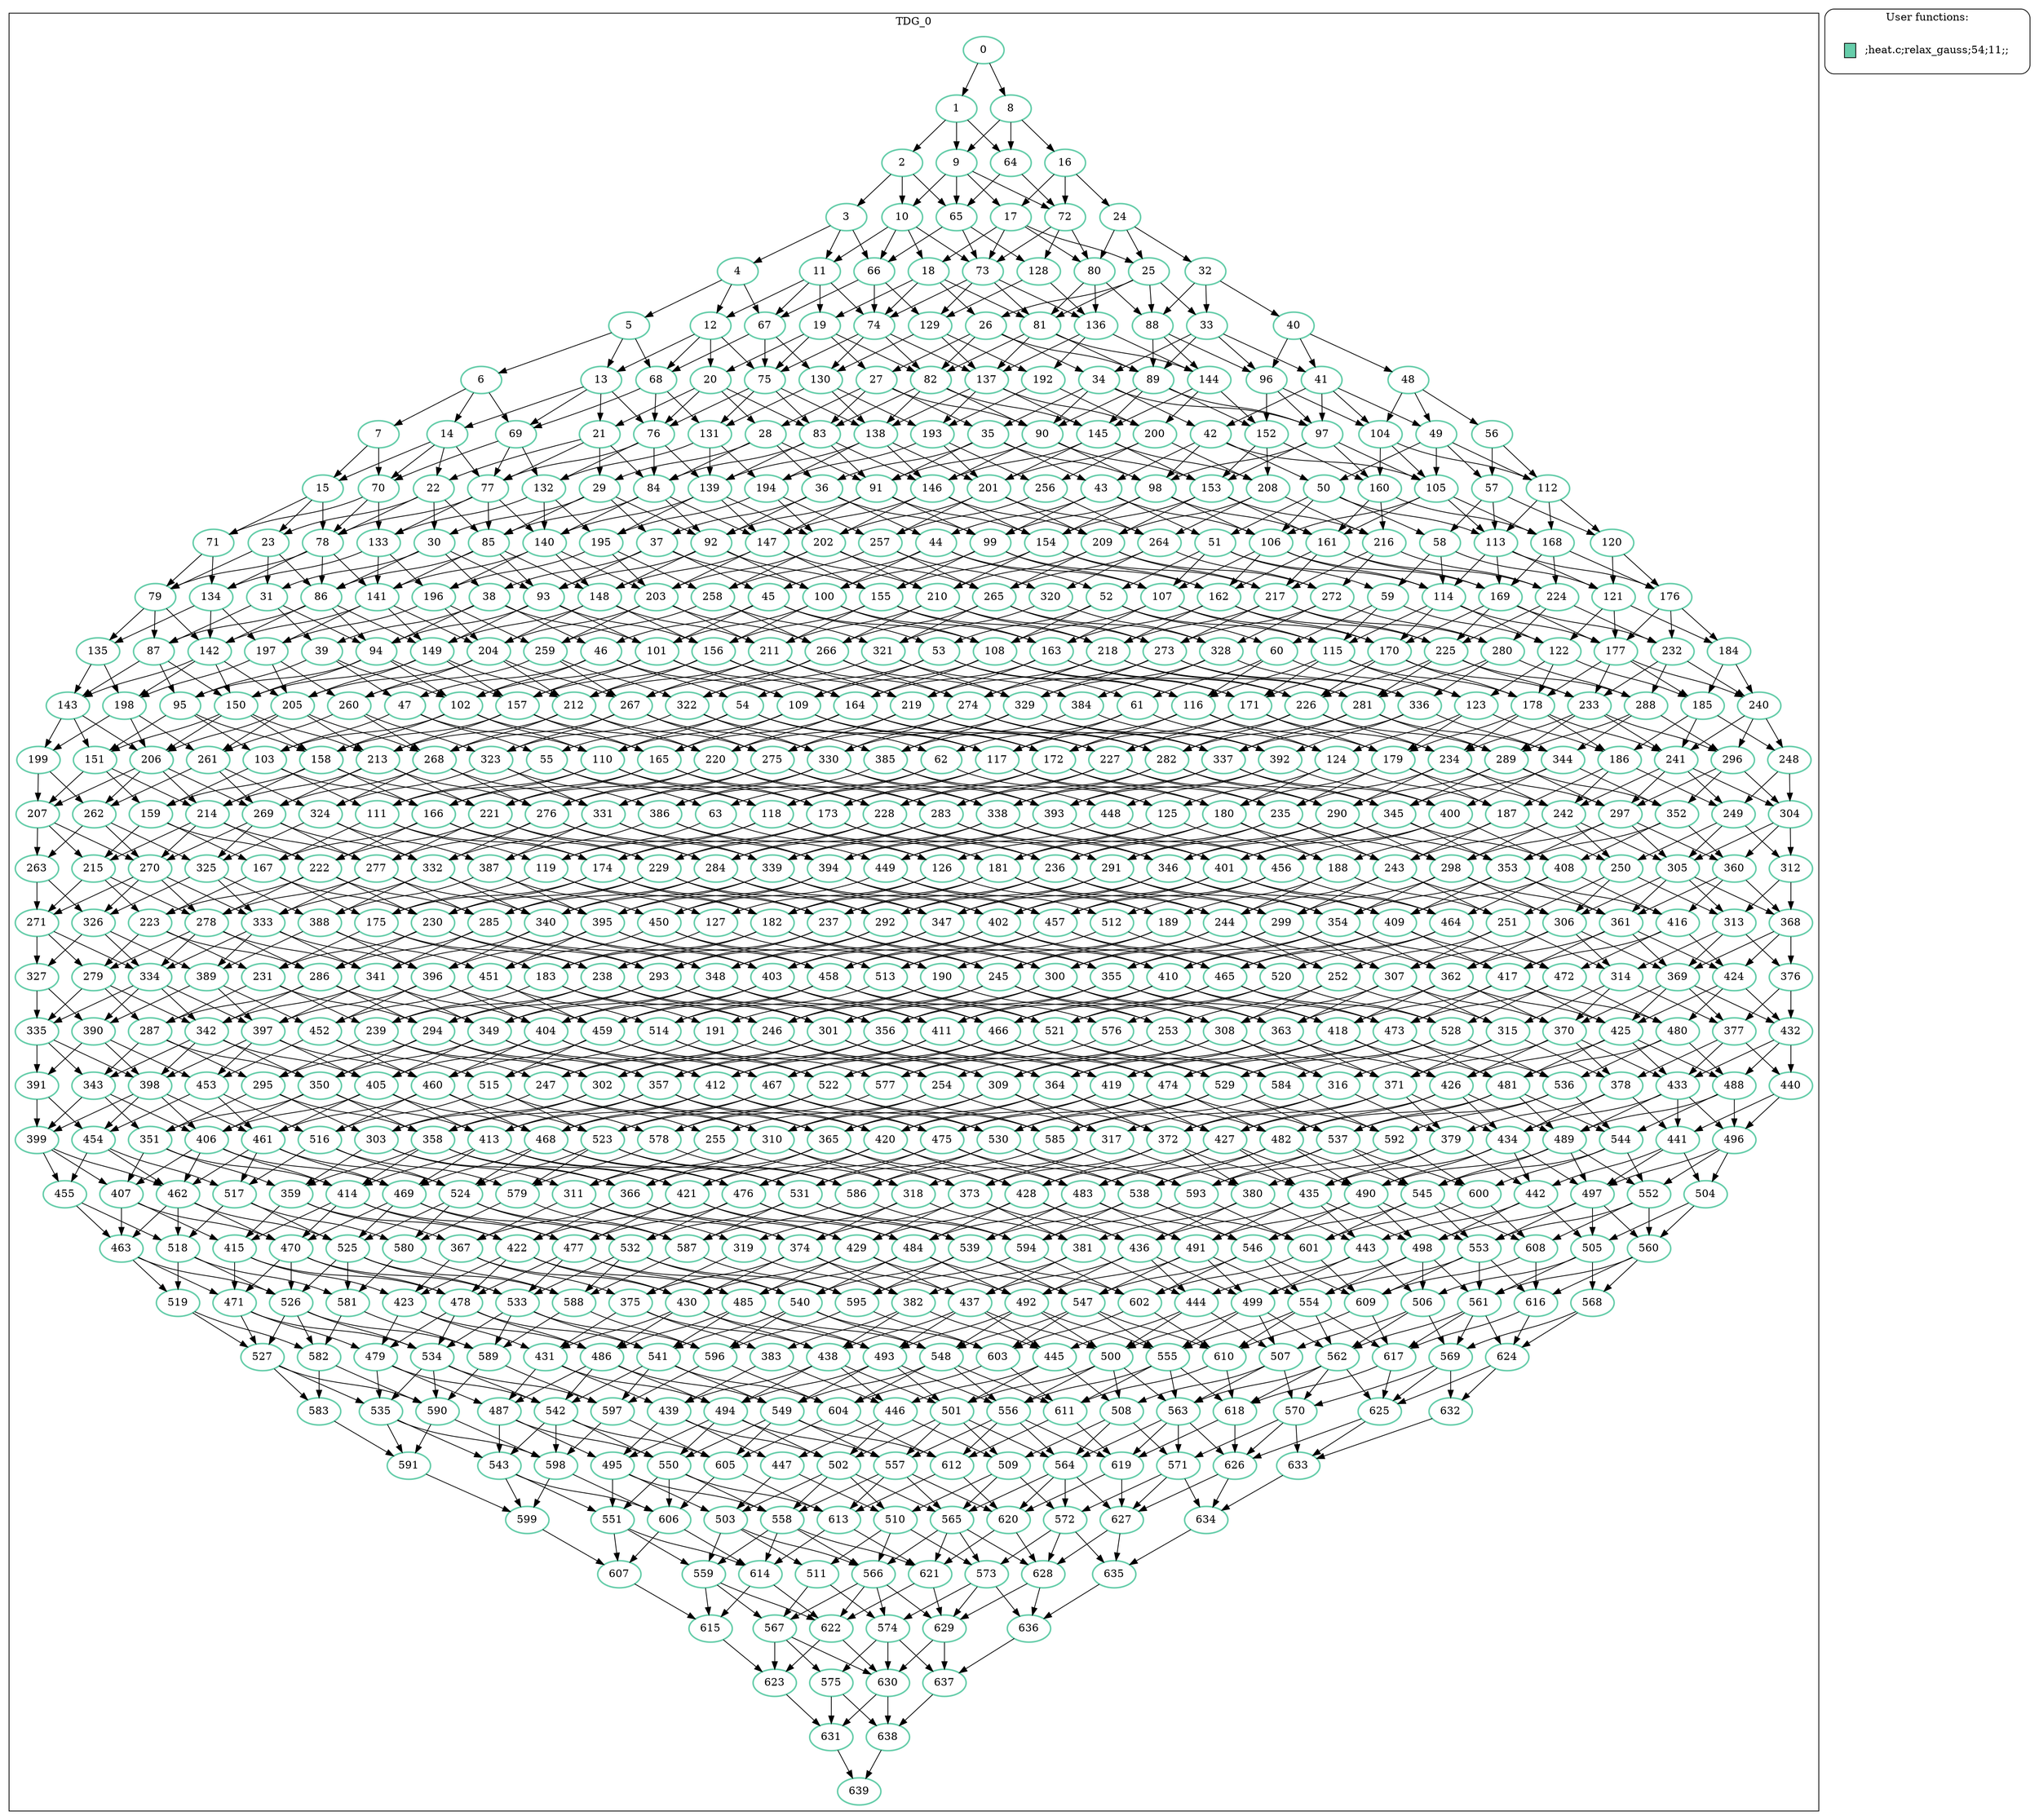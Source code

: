 digraph TDG {
   compound=true
   subgraph cluster_0 {
      label=TDG_0
      0[color=aquamarine3,style=bold]
      1[color=aquamarine3,style=bold]
      2[color=aquamarine3,style=bold]
      3[color=aquamarine3,style=bold]
      4[color=aquamarine3,style=bold]
      5[color=aquamarine3,style=bold]
      6[color=aquamarine3,style=bold]
      7[color=aquamarine3,style=bold]
      8[color=aquamarine3,style=bold]
      9[color=aquamarine3,style=bold]
      10[color=aquamarine3,style=bold]
      11[color=aquamarine3,style=bold]
      12[color=aquamarine3,style=bold]
      13[color=aquamarine3,style=bold]
      14[color=aquamarine3,style=bold]
      15[color=aquamarine3,style=bold]
      16[color=aquamarine3,style=bold]
      17[color=aquamarine3,style=bold]
      18[color=aquamarine3,style=bold]
      19[color=aquamarine3,style=bold]
      20[color=aquamarine3,style=bold]
      21[color=aquamarine3,style=bold]
      22[color=aquamarine3,style=bold]
      23[color=aquamarine3,style=bold]
      24[color=aquamarine3,style=bold]
      25[color=aquamarine3,style=bold]
      26[color=aquamarine3,style=bold]
      27[color=aquamarine3,style=bold]
      28[color=aquamarine3,style=bold]
      29[color=aquamarine3,style=bold]
      30[color=aquamarine3,style=bold]
      31[color=aquamarine3,style=bold]
      32[color=aquamarine3,style=bold]
      33[color=aquamarine3,style=bold]
      34[color=aquamarine3,style=bold]
      35[color=aquamarine3,style=bold]
      36[color=aquamarine3,style=bold]
      37[color=aquamarine3,style=bold]
      38[color=aquamarine3,style=bold]
      39[color=aquamarine3,style=bold]
      40[color=aquamarine3,style=bold]
      41[color=aquamarine3,style=bold]
      42[color=aquamarine3,style=bold]
      43[color=aquamarine3,style=bold]
      44[color=aquamarine3,style=bold]
      45[color=aquamarine3,style=bold]
      46[color=aquamarine3,style=bold]
      47[color=aquamarine3,style=bold]
      48[color=aquamarine3,style=bold]
      49[color=aquamarine3,style=bold]
      50[color=aquamarine3,style=bold]
      51[color=aquamarine3,style=bold]
      52[color=aquamarine3,style=bold]
      53[color=aquamarine3,style=bold]
      54[color=aquamarine3,style=bold]
      55[color=aquamarine3,style=bold]
      56[color=aquamarine3,style=bold]
      57[color=aquamarine3,style=bold]
      58[color=aquamarine3,style=bold]
      59[color=aquamarine3,style=bold]
      60[color=aquamarine3,style=bold]
      61[color=aquamarine3,style=bold]
      62[color=aquamarine3,style=bold]
      63[color=aquamarine3,style=bold]
      64[color=aquamarine3,style=bold]
      65[color=aquamarine3,style=bold]
      66[color=aquamarine3,style=bold]
      67[color=aquamarine3,style=bold]
      68[color=aquamarine3,style=bold]
      69[color=aquamarine3,style=bold]
      70[color=aquamarine3,style=bold]
      71[color=aquamarine3,style=bold]
      72[color=aquamarine3,style=bold]
      73[color=aquamarine3,style=bold]
      74[color=aquamarine3,style=bold]
      75[color=aquamarine3,style=bold]
      76[color=aquamarine3,style=bold]
      77[color=aquamarine3,style=bold]
      78[color=aquamarine3,style=bold]
      79[color=aquamarine3,style=bold]
      80[color=aquamarine3,style=bold]
      81[color=aquamarine3,style=bold]
      82[color=aquamarine3,style=bold]
      83[color=aquamarine3,style=bold]
      84[color=aquamarine3,style=bold]
      85[color=aquamarine3,style=bold]
      86[color=aquamarine3,style=bold]
      87[color=aquamarine3,style=bold]
      88[color=aquamarine3,style=bold]
      89[color=aquamarine3,style=bold]
      90[color=aquamarine3,style=bold]
      91[color=aquamarine3,style=bold]
      92[color=aquamarine3,style=bold]
      93[color=aquamarine3,style=bold]
      94[color=aquamarine3,style=bold]
      95[color=aquamarine3,style=bold]
      96[color=aquamarine3,style=bold]
      97[color=aquamarine3,style=bold]
      98[color=aquamarine3,style=bold]
      99[color=aquamarine3,style=bold]
      100[color=aquamarine3,style=bold]
      101[color=aquamarine3,style=bold]
      102[color=aquamarine3,style=bold]
      103[color=aquamarine3,style=bold]
      104[color=aquamarine3,style=bold]
      105[color=aquamarine3,style=bold]
      106[color=aquamarine3,style=bold]
      107[color=aquamarine3,style=bold]
      108[color=aquamarine3,style=bold]
      109[color=aquamarine3,style=bold]
      110[color=aquamarine3,style=bold]
      111[color=aquamarine3,style=bold]
      112[color=aquamarine3,style=bold]
      113[color=aquamarine3,style=bold]
      114[color=aquamarine3,style=bold]
      115[color=aquamarine3,style=bold]
      116[color=aquamarine3,style=bold]
      117[color=aquamarine3,style=bold]
      118[color=aquamarine3,style=bold]
      119[color=aquamarine3,style=bold]
      120[color=aquamarine3,style=bold]
      121[color=aquamarine3,style=bold]
      122[color=aquamarine3,style=bold]
      123[color=aquamarine3,style=bold]
      124[color=aquamarine3,style=bold]
      125[color=aquamarine3,style=bold]
      126[color=aquamarine3,style=bold]
      127[color=aquamarine3,style=bold]
      128[color=aquamarine3,style=bold]
      129[color=aquamarine3,style=bold]
      130[color=aquamarine3,style=bold]
      131[color=aquamarine3,style=bold]
      132[color=aquamarine3,style=bold]
      133[color=aquamarine3,style=bold]
      134[color=aquamarine3,style=bold]
      135[color=aquamarine3,style=bold]
      136[color=aquamarine3,style=bold]
      137[color=aquamarine3,style=bold]
      138[color=aquamarine3,style=bold]
      139[color=aquamarine3,style=bold]
      140[color=aquamarine3,style=bold]
      141[color=aquamarine3,style=bold]
      142[color=aquamarine3,style=bold]
      143[color=aquamarine3,style=bold]
      144[color=aquamarine3,style=bold]
      145[color=aquamarine3,style=bold]
      146[color=aquamarine3,style=bold]
      147[color=aquamarine3,style=bold]
      148[color=aquamarine3,style=bold]
      149[color=aquamarine3,style=bold]
      150[color=aquamarine3,style=bold]
      151[color=aquamarine3,style=bold]
      152[color=aquamarine3,style=bold]
      153[color=aquamarine3,style=bold]
      154[color=aquamarine3,style=bold]
      155[color=aquamarine3,style=bold]
      156[color=aquamarine3,style=bold]
      157[color=aquamarine3,style=bold]
      158[color=aquamarine3,style=bold]
      159[color=aquamarine3,style=bold]
      160[color=aquamarine3,style=bold]
      161[color=aquamarine3,style=bold]
      162[color=aquamarine3,style=bold]
      163[color=aquamarine3,style=bold]
      164[color=aquamarine3,style=bold]
      165[color=aquamarine3,style=bold]
      166[color=aquamarine3,style=bold]
      167[color=aquamarine3,style=bold]
      168[color=aquamarine3,style=bold]
      169[color=aquamarine3,style=bold]
      170[color=aquamarine3,style=bold]
      171[color=aquamarine3,style=bold]
      172[color=aquamarine3,style=bold]
      173[color=aquamarine3,style=bold]
      174[color=aquamarine3,style=bold]
      175[color=aquamarine3,style=bold]
      176[color=aquamarine3,style=bold]
      177[color=aquamarine3,style=bold]
      178[color=aquamarine3,style=bold]
      179[color=aquamarine3,style=bold]
      180[color=aquamarine3,style=bold]
      181[color=aquamarine3,style=bold]
      182[color=aquamarine3,style=bold]
      183[color=aquamarine3,style=bold]
      184[color=aquamarine3,style=bold]
      185[color=aquamarine3,style=bold]
      186[color=aquamarine3,style=bold]
      187[color=aquamarine3,style=bold]
      188[color=aquamarine3,style=bold]
      189[color=aquamarine3,style=bold]
      190[color=aquamarine3,style=bold]
      191[color=aquamarine3,style=bold]
      192[color=aquamarine3,style=bold]
      193[color=aquamarine3,style=bold]
      194[color=aquamarine3,style=bold]
      195[color=aquamarine3,style=bold]
      196[color=aquamarine3,style=bold]
      197[color=aquamarine3,style=bold]
      198[color=aquamarine3,style=bold]
      199[color=aquamarine3,style=bold]
      200[color=aquamarine3,style=bold]
      201[color=aquamarine3,style=bold]
      202[color=aquamarine3,style=bold]
      203[color=aquamarine3,style=bold]
      204[color=aquamarine3,style=bold]
      205[color=aquamarine3,style=bold]
      206[color=aquamarine3,style=bold]
      207[color=aquamarine3,style=bold]
      208[color=aquamarine3,style=bold]
      209[color=aquamarine3,style=bold]
      210[color=aquamarine3,style=bold]
      211[color=aquamarine3,style=bold]
      212[color=aquamarine3,style=bold]
      213[color=aquamarine3,style=bold]
      214[color=aquamarine3,style=bold]
      215[color=aquamarine3,style=bold]
      216[color=aquamarine3,style=bold]
      217[color=aquamarine3,style=bold]
      218[color=aquamarine3,style=bold]
      219[color=aquamarine3,style=bold]
      220[color=aquamarine3,style=bold]
      221[color=aquamarine3,style=bold]
      222[color=aquamarine3,style=bold]
      223[color=aquamarine3,style=bold]
      224[color=aquamarine3,style=bold]
      225[color=aquamarine3,style=bold]
      226[color=aquamarine3,style=bold]
      227[color=aquamarine3,style=bold]
      228[color=aquamarine3,style=bold]
      229[color=aquamarine3,style=bold]
      230[color=aquamarine3,style=bold]
      231[color=aquamarine3,style=bold]
      232[color=aquamarine3,style=bold]
      233[color=aquamarine3,style=bold]
      234[color=aquamarine3,style=bold]
      235[color=aquamarine3,style=bold]
      236[color=aquamarine3,style=bold]
      237[color=aquamarine3,style=bold]
      238[color=aquamarine3,style=bold]
      239[color=aquamarine3,style=bold]
      240[color=aquamarine3,style=bold]
      241[color=aquamarine3,style=bold]
      242[color=aquamarine3,style=bold]
      243[color=aquamarine3,style=bold]
      244[color=aquamarine3,style=bold]
      245[color=aquamarine3,style=bold]
      246[color=aquamarine3,style=bold]
      247[color=aquamarine3,style=bold]
      248[color=aquamarine3,style=bold]
      249[color=aquamarine3,style=bold]
      250[color=aquamarine3,style=bold]
      251[color=aquamarine3,style=bold]
      252[color=aquamarine3,style=bold]
      253[color=aquamarine3,style=bold]
      254[color=aquamarine3,style=bold]
      255[color=aquamarine3,style=bold]
      256[color=aquamarine3,style=bold]
      257[color=aquamarine3,style=bold]
      258[color=aquamarine3,style=bold]
      259[color=aquamarine3,style=bold]
      260[color=aquamarine3,style=bold]
      261[color=aquamarine3,style=bold]
      262[color=aquamarine3,style=bold]
      263[color=aquamarine3,style=bold]
      264[color=aquamarine3,style=bold]
      265[color=aquamarine3,style=bold]
      266[color=aquamarine3,style=bold]
      267[color=aquamarine3,style=bold]
      268[color=aquamarine3,style=bold]
      269[color=aquamarine3,style=bold]
      270[color=aquamarine3,style=bold]
      271[color=aquamarine3,style=bold]
      272[color=aquamarine3,style=bold]
      273[color=aquamarine3,style=bold]
      274[color=aquamarine3,style=bold]
      275[color=aquamarine3,style=bold]
      276[color=aquamarine3,style=bold]
      277[color=aquamarine3,style=bold]
      278[color=aquamarine3,style=bold]
      279[color=aquamarine3,style=bold]
      280[color=aquamarine3,style=bold]
      281[color=aquamarine3,style=bold]
      282[color=aquamarine3,style=bold]
      283[color=aquamarine3,style=bold]
      284[color=aquamarine3,style=bold]
      285[color=aquamarine3,style=bold]
      286[color=aquamarine3,style=bold]
      287[color=aquamarine3,style=bold]
      288[color=aquamarine3,style=bold]
      289[color=aquamarine3,style=bold]
      290[color=aquamarine3,style=bold]
      291[color=aquamarine3,style=bold]
      292[color=aquamarine3,style=bold]
      293[color=aquamarine3,style=bold]
      294[color=aquamarine3,style=bold]
      295[color=aquamarine3,style=bold]
      296[color=aquamarine3,style=bold]
      297[color=aquamarine3,style=bold]
      298[color=aquamarine3,style=bold]
      299[color=aquamarine3,style=bold]
      300[color=aquamarine3,style=bold]
      301[color=aquamarine3,style=bold]
      302[color=aquamarine3,style=bold]
      303[color=aquamarine3,style=bold]
      304[color=aquamarine3,style=bold]
      305[color=aquamarine3,style=bold]
      306[color=aquamarine3,style=bold]
      307[color=aquamarine3,style=bold]
      308[color=aquamarine3,style=bold]
      309[color=aquamarine3,style=bold]
      310[color=aquamarine3,style=bold]
      311[color=aquamarine3,style=bold]
      312[color=aquamarine3,style=bold]
      313[color=aquamarine3,style=bold]
      314[color=aquamarine3,style=bold]
      315[color=aquamarine3,style=bold]
      316[color=aquamarine3,style=bold]
      317[color=aquamarine3,style=bold]
      318[color=aquamarine3,style=bold]
      319[color=aquamarine3,style=bold]
      320[color=aquamarine3,style=bold]
      321[color=aquamarine3,style=bold]
      322[color=aquamarine3,style=bold]
      323[color=aquamarine3,style=bold]
      324[color=aquamarine3,style=bold]
      325[color=aquamarine3,style=bold]
      326[color=aquamarine3,style=bold]
      327[color=aquamarine3,style=bold]
      328[color=aquamarine3,style=bold]
      329[color=aquamarine3,style=bold]
      330[color=aquamarine3,style=bold]
      331[color=aquamarine3,style=bold]
      332[color=aquamarine3,style=bold]
      333[color=aquamarine3,style=bold]
      334[color=aquamarine3,style=bold]
      335[color=aquamarine3,style=bold]
      336[color=aquamarine3,style=bold]
      337[color=aquamarine3,style=bold]
      338[color=aquamarine3,style=bold]
      339[color=aquamarine3,style=bold]
      340[color=aquamarine3,style=bold]
      341[color=aquamarine3,style=bold]
      342[color=aquamarine3,style=bold]
      343[color=aquamarine3,style=bold]
      344[color=aquamarine3,style=bold]
      345[color=aquamarine3,style=bold]
      346[color=aquamarine3,style=bold]
      347[color=aquamarine3,style=bold]
      348[color=aquamarine3,style=bold]
      349[color=aquamarine3,style=bold]
      350[color=aquamarine3,style=bold]
      351[color=aquamarine3,style=bold]
      352[color=aquamarine3,style=bold]
      353[color=aquamarine3,style=bold]
      354[color=aquamarine3,style=bold]
      355[color=aquamarine3,style=bold]
      356[color=aquamarine3,style=bold]
      357[color=aquamarine3,style=bold]
      358[color=aquamarine3,style=bold]
      359[color=aquamarine3,style=bold]
      360[color=aquamarine3,style=bold]
      361[color=aquamarine3,style=bold]
      362[color=aquamarine3,style=bold]
      363[color=aquamarine3,style=bold]
      364[color=aquamarine3,style=bold]
      365[color=aquamarine3,style=bold]
      366[color=aquamarine3,style=bold]
      367[color=aquamarine3,style=bold]
      368[color=aquamarine3,style=bold]
      369[color=aquamarine3,style=bold]
      370[color=aquamarine3,style=bold]
      371[color=aquamarine3,style=bold]
      372[color=aquamarine3,style=bold]
      373[color=aquamarine3,style=bold]
      374[color=aquamarine3,style=bold]
      375[color=aquamarine3,style=bold]
      376[color=aquamarine3,style=bold]
      377[color=aquamarine3,style=bold]
      378[color=aquamarine3,style=bold]
      379[color=aquamarine3,style=bold]
      380[color=aquamarine3,style=bold]
      381[color=aquamarine3,style=bold]
      382[color=aquamarine3,style=bold]
      383[color=aquamarine3,style=bold]
      384[color=aquamarine3,style=bold]
      385[color=aquamarine3,style=bold]
      386[color=aquamarine3,style=bold]
      387[color=aquamarine3,style=bold]
      388[color=aquamarine3,style=bold]
      389[color=aquamarine3,style=bold]
      390[color=aquamarine3,style=bold]
      391[color=aquamarine3,style=bold]
      392[color=aquamarine3,style=bold]
      393[color=aquamarine3,style=bold]
      394[color=aquamarine3,style=bold]
      395[color=aquamarine3,style=bold]
      396[color=aquamarine3,style=bold]
      397[color=aquamarine3,style=bold]
      398[color=aquamarine3,style=bold]
      399[color=aquamarine3,style=bold]
      400[color=aquamarine3,style=bold]
      401[color=aquamarine3,style=bold]
      402[color=aquamarine3,style=bold]
      403[color=aquamarine3,style=bold]
      404[color=aquamarine3,style=bold]
      405[color=aquamarine3,style=bold]
      406[color=aquamarine3,style=bold]
      407[color=aquamarine3,style=bold]
      408[color=aquamarine3,style=bold]
      409[color=aquamarine3,style=bold]
      410[color=aquamarine3,style=bold]
      411[color=aquamarine3,style=bold]
      412[color=aquamarine3,style=bold]
      413[color=aquamarine3,style=bold]
      414[color=aquamarine3,style=bold]
      415[color=aquamarine3,style=bold]
      416[color=aquamarine3,style=bold]
      417[color=aquamarine3,style=bold]
      418[color=aquamarine3,style=bold]
      419[color=aquamarine3,style=bold]
      420[color=aquamarine3,style=bold]
      421[color=aquamarine3,style=bold]
      422[color=aquamarine3,style=bold]
      423[color=aquamarine3,style=bold]
      424[color=aquamarine3,style=bold]
      425[color=aquamarine3,style=bold]
      426[color=aquamarine3,style=bold]
      427[color=aquamarine3,style=bold]
      428[color=aquamarine3,style=bold]
      429[color=aquamarine3,style=bold]
      430[color=aquamarine3,style=bold]
      431[color=aquamarine3,style=bold]
      432[color=aquamarine3,style=bold]
      433[color=aquamarine3,style=bold]
      434[color=aquamarine3,style=bold]
      435[color=aquamarine3,style=bold]
      436[color=aquamarine3,style=bold]
      437[color=aquamarine3,style=bold]
      438[color=aquamarine3,style=bold]
      439[color=aquamarine3,style=bold]
      440[color=aquamarine3,style=bold]
      441[color=aquamarine3,style=bold]
      442[color=aquamarine3,style=bold]
      443[color=aquamarine3,style=bold]
      444[color=aquamarine3,style=bold]
      445[color=aquamarine3,style=bold]
      446[color=aquamarine3,style=bold]
      447[color=aquamarine3,style=bold]
      448[color=aquamarine3,style=bold]
      449[color=aquamarine3,style=bold]
      450[color=aquamarine3,style=bold]
      451[color=aquamarine3,style=bold]
      452[color=aquamarine3,style=bold]
      453[color=aquamarine3,style=bold]
      454[color=aquamarine3,style=bold]
      455[color=aquamarine3,style=bold]
      456[color=aquamarine3,style=bold]
      457[color=aquamarine3,style=bold]
      458[color=aquamarine3,style=bold]
      459[color=aquamarine3,style=bold]
      460[color=aquamarine3,style=bold]
      461[color=aquamarine3,style=bold]
      462[color=aquamarine3,style=bold]
      463[color=aquamarine3,style=bold]
      464[color=aquamarine3,style=bold]
      465[color=aquamarine3,style=bold]
      466[color=aquamarine3,style=bold]
      467[color=aquamarine3,style=bold]
      468[color=aquamarine3,style=bold]
      469[color=aquamarine3,style=bold]
      470[color=aquamarine3,style=bold]
      471[color=aquamarine3,style=bold]
      472[color=aquamarine3,style=bold]
      473[color=aquamarine3,style=bold]
      474[color=aquamarine3,style=bold]
      475[color=aquamarine3,style=bold]
      476[color=aquamarine3,style=bold]
      477[color=aquamarine3,style=bold]
      478[color=aquamarine3,style=bold]
      479[color=aquamarine3,style=bold]
      480[color=aquamarine3,style=bold]
      481[color=aquamarine3,style=bold]
      482[color=aquamarine3,style=bold]
      483[color=aquamarine3,style=bold]
      484[color=aquamarine3,style=bold]
      485[color=aquamarine3,style=bold]
      486[color=aquamarine3,style=bold]
      487[color=aquamarine3,style=bold]
      488[color=aquamarine3,style=bold]
      489[color=aquamarine3,style=bold]
      490[color=aquamarine3,style=bold]
      491[color=aquamarine3,style=bold]
      492[color=aquamarine3,style=bold]
      493[color=aquamarine3,style=bold]
      494[color=aquamarine3,style=bold]
      495[color=aquamarine3,style=bold]
      496[color=aquamarine3,style=bold]
      497[color=aquamarine3,style=bold]
      498[color=aquamarine3,style=bold]
      499[color=aquamarine3,style=bold]
      500[color=aquamarine3,style=bold]
      501[color=aquamarine3,style=bold]
      502[color=aquamarine3,style=bold]
      503[color=aquamarine3,style=bold]
      504[color=aquamarine3,style=bold]
      505[color=aquamarine3,style=bold]
      506[color=aquamarine3,style=bold]
      507[color=aquamarine3,style=bold]
      508[color=aquamarine3,style=bold]
      509[color=aquamarine3,style=bold]
      510[color=aquamarine3,style=bold]
      511[color=aquamarine3,style=bold]
      512[color=aquamarine3,style=bold]
      513[color=aquamarine3,style=bold]
      514[color=aquamarine3,style=bold]
      515[color=aquamarine3,style=bold]
      516[color=aquamarine3,style=bold]
      517[color=aquamarine3,style=bold]
      518[color=aquamarine3,style=bold]
      519[color=aquamarine3,style=bold]
      520[color=aquamarine3,style=bold]
      521[color=aquamarine3,style=bold]
      522[color=aquamarine3,style=bold]
      523[color=aquamarine3,style=bold]
      524[color=aquamarine3,style=bold]
      525[color=aquamarine3,style=bold]
      526[color=aquamarine3,style=bold]
      527[color=aquamarine3,style=bold]
      528[color=aquamarine3,style=bold]
      529[color=aquamarine3,style=bold]
      530[color=aquamarine3,style=bold]
      531[color=aquamarine3,style=bold]
      532[color=aquamarine3,style=bold]
      533[color=aquamarine3,style=bold]
      534[color=aquamarine3,style=bold]
      535[color=aquamarine3,style=bold]
      536[color=aquamarine3,style=bold]
      537[color=aquamarine3,style=bold]
      538[color=aquamarine3,style=bold]
      539[color=aquamarine3,style=bold]
      540[color=aquamarine3,style=bold]
      541[color=aquamarine3,style=bold]
      542[color=aquamarine3,style=bold]
      543[color=aquamarine3,style=bold]
      544[color=aquamarine3,style=bold]
      545[color=aquamarine3,style=bold]
      546[color=aquamarine3,style=bold]
      547[color=aquamarine3,style=bold]
      548[color=aquamarine3,style=bold]
      549[color=aquamarine3,style=bold]
      550[color=aquamarine3,style=bold]
      551[color=aquamarine3,style=bold]
      552[color=aquamarine3,style=bold]
      553[color=aquamarine3,style=bold]
      554[color=aquamarine3,style=bold]
      555[color=aquamarine3,style=bold]
      556[color=aquamarine3,style=bold]
      557[color=aquamarine3,style=bold]
      558[color=aquamarine3,style=bold]
      559[color=aquamarine3,style=bold]
      560[color=aquamarine3,style=bold]
      561[color=aquamarine3,style=bold]
      562[color=aquamarine3,style=bold]
      563[color=aquamarine3,style=bold]
      564[color=aquamarine3,style=bold]
      565[color=aquamarine3,style=bold]
      566[color=aquamarine3,style=bold]
      567[color=aquamarine3,style=bold]
      568[color=aquamarine3,style=bold]
      569[color=aquamarine3,style=bold]
      570[color=aquamarine3,style=bold]
      571[color=aquamarine3,style=bold]
      572[color=aquamarine3,style=bold]
      573[color=aquamarine3,style=bold]
      574[color=aquamarine3,style=bold]
      575[color=aquamarine3,style=bold]
      576[color=aquamarine3,style=bold]
      577[color=aquamarine3,style=bold]
      578[color=aquamarine3,style=bold]
      579[color=aquamarine3,style=bold]
      580[color=aquamarine3,style=bold]
      581[color=aquamarine3,style=bold]
      582[color=aquamarine3,style=bold]
      583[color=aquamarine3,style=bold]
      584[color=aquamarine3,style=bold]
      585[color=aquamarine3,style=bold]
      586[color=aquamarine3,style=bold]
      587[color=aquamarine3,style=bold]
      588[color=aquamarine3,style=bold]
      589[color=aquamarine3,style=bold]
      590[color=aquamarine3,style=bold]
      591[color=aquamarine3,style=bold]
      592[color=aquamarine3,style=bold]
      593[color=aquamarine3,style=bold]
      594[color=aquamarine3,style=bold]
      595[color=aquamarine3,style=bold]
      596[color=aquamarine3,style=bold]
      597[color=aquamarine3,style=bold]
      598[color=aquamarine3,style=bold]
      599[color=aquamarine3,style=bold]
      600[color=aquamarine3,style=bold]
      601[color=aquamarine3,style=bold]
      602[color=aquamarine3,style=bold]
      603[color=aquamarine3,style=bold]
      604[color=aquamarine3,style=bold]
      605[color=aquamarine3,style=bold]
      606[color=aquamarine3,style=bold]
      607[color=aquamarine3,style=bold]
      608[color=aquamarine3,style=bold]
      609[color=aquamarine3,style=bold]
      610[color=aquamarine3,style=bold]
      611[color=aquamarine3,style=bold]
      612[color=aquamarine3,style=bold]
      613[color=aquamarine3,style=bold]
      614[color=aquamarine3,style=bold]
      615[color=aquamarine3,style=bold]
      616[color=aquamarine3,style=bold]
      617[color=aquamarine3,style=bold]
      618[color=aquamarine3,style=bold]
      619[color=aquamarine3,style=bold]
      620[color=aquamarine3,style=bold]
      621[color=aquamarine3,style=bold]
      622[color=aquamarine3,style=bold]
      623[color=aquamarine3,style=bold]
      624[color=aquamarine3,style=bold]
      625[color=aquamarine3,style=bold]
      626[color=aquamarine3,style=bold]
      627[color=aquamarine3,style=bold]
      628[color=aquamarine3,style=bold]
      629[color=aquamarine3,style=bold]
      630[color=aquamarine3,style=bold]
      631[color=aquamarine3,style=bold]
      632[color=aquamarine3,style=bold]
      633[color=aquamarine3,style=bold]
      634[color=aquamarine3,style=bold]
      635[color=aquamarine3,style=bold]
      636[color=aquamarine3,style=bold]
      637[color=aquamarine3,style=bold]
      638[color=aquamarine3,style=bold]
      639[color=aquamarine3,style=bold]
   }
   0 -> 1 
   0 -> 8 
   1 -> 2 
   1 -> 9 
   1 -> 64 
   2 -> 3 
   2 -> 10 
   2 -> 65 
   3 -> 4 
   3 -> 11 
   3 -> 66 
   4 -> 5 
   4 -> 12 
   4 -> 67 
   5 -> 6 
   5 -> 13 
   5 -> 68 
   6 -> 7 
   6 -> 14 
   6 -> 69 
   7 -> 15 
   7 -> 70 
   8 -> 9 
   8 -> 16 
   8 -> 64 
   9 -> 10 
   9 -> 17 
   9 -> 65 
   9 -> 72 
   10 -> 11 
   10 -> 18 
   10 -> 66 
   10 -> 73 
   11 -> 12 
   11 -> 19 
   11 -> 67 
   11 -> 74 
   12 -> 13 
   12 -> 20 
   12 -> 68 
   12 -> 75 
   13 -> 14 
   13 -> 21 
   13 -> 69 
   13 -> 76 
   14 -> 15 
   14 -> 22 
   14 -> 70 
   14 -> 77 
   15 -> 23 
   15 -> 71 
   15 -> 78 
   16 -> 17 
   16 -> 24 
   16 -> 72 
   17 -> 18 
   17 -> 25 
   17 -> 73 
   17 -> 80 
   18 -> 19 
   18 -> 26 
   18 -> 74 
   18 -> 81 
   19 -> 20 
   19 -> 27 
   19 -> 75 
   19 -> 82 
   20 -> 21 
   20 -> 28 
   20 -> 76 
   20 -> 83 
   21 -> 22 
   21 -> 29 
   21 -> 77 
   21 -> 84 
   22 -> 23 
   22 -> 30 
   22 -> 78 
   22 -> 85 
   23 -> 31 
   23 -> 79 
   23 -> 86 
   24 -> 25 
   24 -> 32 
   24 -> 80 
   25 -> 26 
   25 -> 33 
   25 -> 81 
   25 -> 88 
   26 -> 27 
   26 -> 34 
   26 -> 82 
   26 -> 89 
   27 -> 28 
   27 -> 35 
   27 -> 83 
   27 -> 90 
   28 -> 29 
   28 -> 36 
   28 -> 84 
   28 -> 91 
   29 -> 30 
   29 -> 37 
   29 -> 85 
   29 -> 92 
   30 -> 31 
   30 -> 38 
   30 -> 86 
   30 -> 93 
   31 -> 39 
   31 -> 87 
   31 -> 94 
   32 -> 33 
   32 -> 40 
   32 -> 88 
   33 -> 34 
   33 -> 41 
   33 -> 89 
   33 -> 96 
   34 -> 35 
   34 -> 42 
   34 -> 90 
   34 -> 97 
   35 -> 36 
   35 -> 43 
   35 -> 91 
   35 -> 98 
   36 -> 37 
   36 -> 44 
   36 -> 92 
   36 -> 99 
   37 -> 38 
   37 -> 45 
   37 -> 93 
   37 -> 100 
   38 -> 39 
   38 -> 46 
   38 -> 94 
   38 -> 101 
   39 -> 47 
   39 -> 95 
   39 -> 102 
   40 -> 41 
   40 -> 48 
   40 -> 96 
   41 -> 42 
   41 -> 49 
   41 -> 97 
   41 -> 104 
   42 -> 43 
   42 -> 50 
   42 -> 98 
   42 -> 105 
   43 -> 44 
   43 -> 51 
   43 -> 99 
   43 -> 106 
   44 -> 45 
   44 -> 52 
   44 -> 100 
   44 -> 107 
   45 -> 46 
   45 -> 53 
   45 -> 101 
   45 -> 108 
   46 -> 47 
   46 -> 54 
   46 -> 102 
   46 -> 109 
   47 -> 55 
   47 -> 103 
   47 -> 110 
   48 -> 49 
   48 -> 56 
   48 -> 104 
   49 -> 50 
   49 -> 57 
   49 -> 105 
   49 -> 112 
   50 -> 51 
   50 -> 58 
   50 -> 106 
   50 -> 113 
   51 -> 52 
   51 -> 59 
   51 -> 107 
   51 -> 114 
   52 -> 53 
   52 -> 60 
   52 -> 108 
   52 -> 115 
   53 -> 54 
   53 -> 61 
   53 -> 109 
   53 -> 116 
   54 -> 55 
   54 -> 62 
   54 -> 110 
   54 -> 117 
   55 -> 63 
   55 -> 111 
   55 -> 118 
   56 -> 57 
   56 -> 112 
   57 -> 58 
   57 -> 113 
   57 -> 120 
   58 -> 59 
   58 -> 114 
   58 -> 121 
   59 -> 60 
   59 -> 115 
   59 -> 122 
   60 -> 61 
   60 -> 116 
   60 -> 123 
   61 -> 62 
   61 -> 117 
   61 -> 124 
   62 -> 63 
   62 -> 118 
   62 -> 125 
   63 -> 119 
   63 -> 126 
   64 -> 65 
   64 -> 72 
   65 -> 66 
   65 -> 73 
   65 -> 128 
   66 -> 67 
   66 -> 74 
   66 -> 129 
   67 -> 68 
   67 -> 75 
   67 -> 130 
   68 -> 69 
   68 -> 76 
   68 -> 131 
   69 -> 70 
   69 -> 77 
   69 -> 132 
   70 -> 71 
   70 -> 78 
   70 -> 133 
   71 -> 79 
   71 -> 134 
   72 -> 73 
   72 -> 80 
   72 -> 128 
   73 -> 74 
   73 -> 81 
   73 -> 129 
   73 -> 136 
   74 -> 75 
   74 -> 82 
   74 -> 130 
   74 -> 137 
   75 -> 76 
   75 -> 83 
   75 -> 131 
   75 -> 138 
   76 -> 77 
   76 -> 84 
   76 -> 132 
   76 -> 139 
   77 -> 78 
   77 -> 85 
   77 -> 133 
   77 -> 140 
   78 -> 79 
   78 -> 86 
   78 -> 134 
   78 -> 141 
   79 -> 87 
   79 -> 135 
   79 -> 142 
   80 -> 81 
   80 -> 88 
   80 -> 136 
   81 -> 82 
   81 -> 89 
   81 -> 137 
   81 -> 144 
   82 -> 83 
   82 -> 90 
   82 -> 138 
   82 -> 145 
   83 -> 84 
   83 -> 91 
   83 -> 139 
   83 -> 146 
   84 -> 85 
   84 -> 92 
   84 -> 140 
   84 -> 147 
   85 -> 86 
   85 -> 93 
   85 -> 141 
   85 -> 148 
   86 -> 87 
   86 -> 94 
   86 -> 142 
   86 -> 149 
   87 -> 95 
   87 -> 143 
   87 -> 150 
   88 -> 89 
   88 -> 96 
   88 -> 144 
   89 -> 90 
   89 -> 97 
   89 -> 145 
   89 -> 152 
   90 -> 91 
   90 -> 98 
   90 -> 146 
   90 -> 153 
   91 -> 92 
   91 -> 99 
   91 -> 147 
   91 -> 154 
   92 -> 93 
   92 -> 100 
   92 -> 148 
   92 -> 155 
   93 -> 94 
   93 -> 101 
   93 -> 149 
   93 -> 156 
   94 -> 95 
   94 -> 102 
   94 -> 150 
   94 -> 157 
   95 -> 103 
   95 -> 151 
   95 -> 158 
   96 -> 97 
   96 -> 104 
   96 -> 152 
   97 -> 98 
   97 -> 105 
   97 -> 153 
   97 -> 160 
   98 -> 99 
   98 -> 106 
   98 -> 154 
   98 -> 161 
   99 -> 100 
   99 -> 107 
   99 -> 155 
   99 -> 162 
   100 -> 101 
   100 -> 108 
   100 -> 156 
   100 -> 163 
   101 -> 102 
   101 -> 109 
   101 -> 157 
   101 -> 164 
   102 -> 103 
   102 -> 110 
   102 -> 158 
   102 -> 165 
   103 -> 111 
   103 -> 159 
   103 -> 166 
   104 -> 105 
   104 -> 112 
   104 -> 160 
   105 -> 106 
   105 -> 113 
   105 -> 161 
   105 -> 168 
   106 -> 107 
   106 -> 114 
   106 -> 162 
   106 -> 169 
   107 -> 108 
   107 -> 115 
   107 -> 163 
   107 -> 170 
   108 -> 109 
   108 -> 116 
   108 -> 164 
   108 -> 171 
   109 -> 110 
   109 -> 117 
   109 -> 165 
   109 -> 172 
   110 -> 111 
   110 -> 118 
   110 -> 166 
   110 -> 173 
   111 -> 119 
   111 -> 167 
   111 -> 174 
   112 -> 113 
   112 -> 120 
   112 -> 168 
   113 -> 114 
   113 -> 121 
   113 -> 169 
   113 -> 176 
   114 -> 115 
   114 -> 122 
   114 -> 170 
   114 -> 177 
   115 -> 116 
   115 -> 123 
   115 -> 171 
   115 -> 178 
   116 -> 117 
   116 -> 124 
   116 -> 172 
   116 -> 179 
   117 -> 118 
   117 -> 125 
   117 -> 173 
   117 -> 180 
   118 -> 119 
   118 -> 126 
   118 -> 174 
   118 -> 181 
   119 -> 127 
   119 -> 175 
   119 -> 182 
   120 -> 121 
   120 -> 176 
   121 -> 122 
   121 -> 177 
   121 -> 184 
   122 -> 123 
   122 -> 178 
   122 -> 185 
   123 -> 124 
   123 -> 179 
   123 -> 186 
   124 -> 125 
   124 -> 180 
   124 -> 187 
   125 -> 126 
   125 -> 181 
   125 -> 188 
   126 -> 127 
   126 -> 182 
   126 -> 189 
   127 -> 183 
   127 -> 190 
   128 -> 129 
   128 -> 136 
   129 -> 130 
   129 -> 137 
   129 -> 192 
   130 -> 131 
   130 -> 138 
   130 -> 193 
   131 -> 132 
   131 -> 139 
   131 -> 194 
   132 -> 133 
   132 -> 140 
   132 -> 195 
   133 -> 134 
   133 -> 141 
   133 -> 196 
   134 -> 135 
   134 -> 142 
   134 -> 197 
   135 -> 143 
   135 -> 198 
   136 -> 137 
   136 -> 144 
   136 -> 192 
   137 -> 138 
   137 -> 145 
   137 -> 193 
   137 -> 200 
   138 -> 139 
   138 -> 146 
   138 -> 194 
   138 -> 201 
   139 -> 140 
   139 -> 147 
   139 -> 195 
   139 -> 202 
   140 -> 141 
   140 -> 148 
   140 -> 196 
   140 -> 203 
   141 -> 142 
   141 -> 149 
   141 -> 197 
   141 -> 204 
   142 -> 143 
   142 -> 150 
   142 -> 198 
   142 -> 205 
   143 -> 151 
   143 -> 199 
   143 -> 206 
   144 -> 145 
   144 -> 152 
   144 -> 200 
   145 -> 146 
   145 -> 153 
   145 -> 201 
   145 -> 208 
   146 -> 147 
   146 -> 154 
   146 -> 202 
   146 -> 209 
   147 -> 148 
   147 -> 155 
   147 -> 203 
   147 -> 210 
   148 -> 149 
   148 -> 156 
   148 -> 204 
   148 -> 211 
   149 -> 150 
   149 -> 157 
   149 -> 205 
   149 -> 212 
   150 -> 151 
   150 -> 158 
   150 -> 206 
   150 -> 213 
   151 -> 159 
   151 -> 207 
   151 -> 214 
   152 -> 153 
   152 -> 160 
   152 -> 208 
   153 -> 154 
   153 -> 161 
   153 -> 209 
   153 -> 216 
   154 -> 155 
   154 -> 162 
   154 -> 210 
   154 -> 217 
   155 -> 156 
   155 -> 163 
   155 -> 211 
   155 -> 218 
   156 -> 157 
   156 -> 164 
   156 -> 212 
   156 -> 219 
   157 -> 158 
   157 -> 165 
   157 -> 213 
   157 -> 220 
   158 -> 159 
   158 -> 166 
   158 -> 214 
   158 -> 221 
   159 -> 167 
   159 -> 215 
   159 -> 222 
   160 -> 161 
   160 -> 168 
   160 -> 216 
   161 -> 162 
   161 -> 169 
   161 -> 217 
   161 -> 224 
   162 -> 163 
   162 -> 170 
   162 -> 218 
   162 -> 225 
   163 -> 164 
   163 -> 171 
   163 -> 219 
   163 -> 226 
   164 -> 165 
   164 -> 172 
   164 -> 220 
   164 -> 227 
   165 -> 166 
   165 -> 173 
   165 -> 221 
   165 -> 228 
   166 -> 167 
   166 -> 174 
   166 -> 222 
   166 -> 229 
   167 -> 175 
   167 -> 223 
   167 -> 230 
   168 -> 169 
   168 -> 176 
   168 -> 224 
   169 -> 170 
   169 -> 177 
   169 -> 225 
   169 -> 232 
   170 -> 171 
   170 -> 178 
   170 -> 226 
   170 -> 233 
   171 -> 172 
   171 -> 179 
   171 -> 227 
   171 -> 234 
   172 -> 173 
   172 -> 180 
   172 -> 228 
   172 -> 235 
   173 -> 174 
   173 -> 181 
   173 -> 229 
   173 -> 236 
   174 -> 175 
   174 -> 182 
   174 -> 230 
   174 -> 237 
   175 -> 183 
   175 -> 231 
   175 -> 238 
   176 -> 177 
   176 -> 184 
   176 -> 232 
   177 -> 178 
   177 -> 185 
   177 -> 233 
   177 -> 240 
   178 -> 179 
   178 -> 186 
   178 -> 234 
   178 -> 241 
   179 -> 180 
   179 -> 187 
   179 -> 235 
   179 -> 242 
   180 -> 181 
   180 -> 188 
   180 -> 236 
   180 -> 243 
   181 -> 182 
   181 -> 189 
   181 -> 237 
   181 -> 244 
   182 -> 183 
   182 -> 190 
   182 -> 238 
   182 -> 245 
   183 -> 191 
   183 -> 239 
   183 -> 246 
   184 -> 185 
   184 -> 240 
   185 -> 186 
   185 -> 241 
   185 -> 248 
   186 -> 187 
   186 -> 242 
   186 -> 249 
   187 -> 188 
   187 -> 243 
   187 -> 250 
   188 -> 189 
   188 -> 244 
   188 -> 251 
   189 -> 190 
   189 -> 245 
   189 -> 252 
   190 -> 191 
   190 -> 246 
   190 -> 253 
   191 -> 247 
   191 -> 254 
   192 -> 193 
   192 -> 200 
   193 -> 194 
   193 -> 201 
   193 -> 256 
   194 -> 195 
   194 -> 202 
   194 -> 257 
   195 -> 196 
   195 -> 203 
   195 -> 258 
   196 -> 197 
   196 -> 204 
   196 -> 259 
   197 -> 198 
   197 -> 205 
   197 -> 260 
   198 -> 199 
   198 -> 206 
   198 -> 261 
   199 -> 207 
   199 -> 262 
   200 -> 201 
   200 -> 208 
   200 -> 256 
   201 -> 202 
   201 -> 209 
   201 -> 257 
   201 -> 264 
   202 -> 203 
   202 -> 210 
   202 -> 258 
   202 -> 265 
   203 -> 204 
   203 -> 211 
   203 -> 259 
   203 -> 266 
   204 -> 205 
   204 -> 212 
   204 -> 260 
   204 -> 267 
   205 -> 206 
   205 -> 213 
   205 -> 261 
   205 -> 268 
   206 -> 207 
   206 -> 214 
   206 -> 262 
   206 -> 269 
   207 -> 215 
   207 -> 263 
   207 -> 270 
   208 -> 209 
   208 -> 216 
   208 -> 264 
   209 -> 210 
   209 -> 217 
   209 -> 265 
   209 -> 272 
   210 -> 211 
   210 -> 218 
   210 -> 266 
   210 -> 273 
   211 -> 212 
   211 -> 219 
   211 -> 267 
   211 -> 274 
   212 -> 213 
   212 -> 220 
   212 -> 268 
   212 -> 275 
   213 -> 214 
   213 -> 221 
   213 -> 269 
   213 -> 276 
   214 -> 215 
   214 -> 222 
   214 -> 270 
   214 -> 277 
   215 -> 223 
   215 -> 271 
   215 -> 278 
   216 -> 217 
   216 -> 224 
   216 -> 272 
   217 -> 218 
   217 -> 225 
   217 -> 273 
   217 -> 280 
   218 -> 219 
   218 -> 226 
   218 -> 274 
   218 -> 281 
   219 -> 220 
   219 -> 227 
   219 -> 275 
   219 -> 282 
   220 -> 221 
   220 -> 228 
   220 -> 276 
   220 -> 283 
   221 -> 222 
   221 -> 229 
   221 -> 277 
   221 -> 284 
   222 -> 223 
   222 -> 230 
   222 -> 278 
   222 -> 285 
   223 -> 231 
   223 -> 279 
   223 -> 286 
   224 -> 225 
   224 -> 232 
   224 -> 280 
   225 -> 226 
   225 -> 233 
   225 -> 281 
   225 -> 288 
   226 -> 227 
   226 -> 234 
   226 -> 282 
   226 -> 289 
   227 -> 228 
   227 -> 235 
   227 -> 283 
   227 -> 290 
   228 -> 229 
   228 -> 236 
   228 -> 284 
   228 -> 291 
   229 -> 230 
   229 -> 237 
   229 -> 285 
   229 -> 292 
   230 -> 231 
   230 -> 238 
   230 -> 286 
   230 -> 293 
   231 -> 239 
   231 -> 287 
   231 -> 294 
   232 -> 233 
   232 -> 240 
   232 -> 288 
   233 -> 234 
   233 -> 241 
   233 -> 289 
   233 -> 296 
   234 -> 235 
   234 -> 242 
   234 -> 290 
   234 -> 297 
   235 -> 236 
   235 -> 243 
   235 -> 291 
   235 -> 298 
   236 -> 237 
   236 -> 244 
   236 -> 292 
   236 -> 299 
   237 -> 238 
   237 -> 245 
   237 -> 293 
   237 -> 300 
   238 -> 239 
   238 -> 246 
   238 -> 294 
   238 -> 301 
   239 -> 247 
   239 -> 295 
   239 -> 302 
   240 -> 241 
   240 -> 248 
   240 -> 296 
   241 -> 242 
   241 -> 249 
   241 -> 297 
   241 -> 304 
   242 -> 243 
   242 -> 250 
   242 -> 298 
   242 -> 305 
   243 -> 244 
   243 -> 251 
   243 -> 299 
   243 -> 306 
   244 -> 245 
   244 -> 252 
   244 -> 300 
   244 -> 307 
   245 -> 246 
   245 -> 253 
   245 -> 301 
   245 -> 308 
   246 -> 247 
   246 -> 254 
   246 -> 302 
   246 -> 309 
   247 -> 255 
   247 -> 303 
   247 -> 310 
   248 -> 249 
   248 -> 304 
   249 -> 250 
   249 -> 305 
   249 -> 312 
   250 -> 251 
   250 -> 306 
   250 -> 313 
   251 -> 252 
   251 -> 307 
   251 -> 314 
   252 -> 253 
   252 -> 308 
   252 -> 315 
   253 -> 254 
   253 -> 309 
   253 -> 316 
   254 -> 255 
   254 -> 310 
   254 -> 317 
   255 -> 311 
   255 -> 318 
   256 -> 257 
   256 -> 264 
   257 -> 258 
   257 -> 265 
   257 -> 320 
   258 -> 259 
   258 -> 266 
   258 -> 321 
   259 -> 260 
   259 -> 267 
   259 -> 322 
   260 -> 261 
   260 -> 268 
   260 -> 323 
   261 -> 262 
   261 -> 269 
   261 -> 324 
   262 -> 263 
   262 -> 270 
   262 -> 325 
   263 -> 271 
   263 -> 326 
   264 -> 265 
   264 -> 272 
   264 -> 320 
   265 -> 266 
   265 -> 273 
   265 -> 321 
   265 -> 328 
   266 -> 267 
   266 -> 274 
   266 -> 322 
   266 -> 329 
   267 -> 268 
   267 -> 275 
   267 -> 323 
   267 -> 330 
   268 -> 269 
   268 -> 276 
   268 -> 324 
   268 -> 331 
   269 -> 270 
   269 -> 277 
   269 -> 325 
   269 -> 332 
   270 -> 271 
   270 -> 278 
   270 -> 326 
   270 -> 333 
   271 -> 279 
   271 -> 327 
   271 -> 334 
   272 -> 273 
   272 -> 280 
   272 -> 328 
   273 -> 274 
   273 -> 281 
   273 -> 329 
   273 -> 336 
   274 -> 275 
   274 -> 282 
   274 -> 330 
   274 -> 337 
   275 -> 276 
   275 -> 283 
   275 -> 331 
   275 -> 338 
   276 -> 277 
   276 -> 284 
   276 -> 332 
   276 -> 339 
   277 -> 278 
   277 -> 285 
   277 -> 333 
   277 -> 340 
   278 -> 279 
   278 -> 286 
   278 -> 334 
   278 -> 341 
   279 -> 287 
   279 -> 335 
   279 -> 342 
   280 -> 281 
   280 -> 288 
   280 -> 336 
   281 -> 282 
   281 -> 289 
   281 -> 337 
   281 -> 344 
   282 -> 283 
   282 -> 290 
   282 -> 338 
   282 -> 345 
   283 -> 284 
   283 -> 291 
   283 -> 339 
   283 -> 346 
   284 -> 285 
   284 -> 292 
   284 -> 340 
   284 -> 347 
   285 -> 286 
   285 -> 293 
   285 -> 341 
   285 -> 348 
   286 -> 287 
   286 -> 294 
   286 -> 342 
   286 -> 349 
   287 -> 295 
   287 -> 343 
   287 -> 350 
   288 -> 289 
   288 -> 296 
   288 -> 344 
   289 -> 290 
   289 -> 297 
   289 -> 345 
   289 -> 352 
   290 -> 291 
   290 -> 298 
   290 -> 346 
   290 -> 353 
   291 -> 292 
   291 -> 299 
   291 -> 347 
   291 -> 354 
   292 -> 293 
   292 -> 300 
   292 -> 348 
   292 -> 355 
   293 -> 294 
   293 -> 301 
   293 -> 349 
   293 -> 356 
   294 -> 295 
   294 -> 302 
   294 -> 350 
   294 -> 357 
   295 -> 303 
   295 -> 351 
   295 -> 358 
   296 -> 297 
   296 -> 304 
   296 -> 352 
   297 -> 298 
   297 -> 305 
   297 -> 353 
   297 -> 360 
   298 -> 299 
   298 -> 306 
   298 -> 354 
   298 -> 361 
   299 -> 300 
   299 -> 307 
   299 -> 355 
   299 -> 362 
   300 -> 301 
   300 -> 308 
   300 -> 356 
   300 -> 363 
   301 -> 302 
   301 -> 309 
   301 -> 357 
   301 -> 364 
   302 -> 303 
   302 -> 310 
   302 -> 358 
   302 -> 365 
   303 -> 311 
   303 -> 359 
   303 -> 366 
   304 -> 305 
   304 -> 312 
   304 -> 360 
   305 -> 306 
   305 -> 313 
   305 -> 361 
   305 -> 368 
   306 -> 307 
   306 -> 314 
   306 -> 362 
   306 -> 369 
   307 -> 308 
   307 -> 315 
   307 -> 363 
   307 -> 370 
   308 -> 309 
   308 -> 316 
   308 -> 364 
   308 -> 371 
   309 -> 310 
   309 -> 317 
   309 -> 365 
   309 -> 372 
   310 -> 311 
   310 -> 318 
   310 -> 366 
   310 -> 373 
   311 -> 319 
   311 -> 367 
   311 -> 374 
   312 -> 313 
   312 -> 368 
   313 -> 314 
   313 -> 369 
   313 -> 376 
   314 -> 315 
   314 -> 370 
   314 -> 377 
   315 -> 316 
   315 -> 371 
   315 -> 378 
   316 -> 317 
   316 -> 372 
   316 -> 379 
   317 -> 318 
   317 -> 373 
   317 -> 380 
   318 -> 319 
   318 -> 374 
   318 -> 381 
   319 -> 375 
   319 -> 382 
   320 -> 321 
   320 -> 328 
   321 -> 322 
   321 -> 329 
   321 -> 384 
   322 -> 323 
   322 -> 330 
   322 -> 385 
   323 -> 324 
   323 -> 331 
   323 -> 386 
   324 -> 325 
   324 -> 332 
   324 -> 387 
   325 -> 326 
   325 -> 333 
   325 -> 388 
   326 -> 327 
   326 -> 334 
   326 -> 389 
   327 -> 335 
   327 -> 390 
   328 -> 329 
   328 -> 336 
   328 -> 384 
   329 -> 330 
   329 -> 337 
   329 -> 385 
   329 -> 392 
   330 -> 331 
   330 -> 338 
   330 -> 386 
   330 -> 393 
   331 -> 332 
   331 -> 339 
   331 -> 387 
   331 -> 394 
   332 -> 333 
   332 -> 340 
   332 -> 388 
   332 -> 395 
   333 -> 334 
   333 -> 341 
   333 -> 389 
   333 -> 396 
   334 -> 335 
   334 -> 342 
   334 -> 390 
   334 -> 397 
   335 -> 343 
   335 -> 391 
   335 -> 398 
   336 -> 337 
   336 -> 344 
   336 -> 392 
   337 -> 338 
   337 -> 345 
   337 -> 393 
   337 -> 400 
   338 -> 339 
   338 -> 346 
   338 -> 394 
   338 -> 401 
   339 -> 340 
   339 -> 347 
   339 -> 395 
   339 -> 402 
   340 -> 341 
   340 -> 348 
   340 -> 396 
   340 -> 403 
   341 -> 342 
   341 -> 349 
   341 -> 397 
   341 -> 404 
   342 -> 343 
   342 -> 350 
   342 -> 398 
   342 -> 405 
   343 -> 351 
   343 -> 399 
   343 -> 406 
   344 -> 345 
   344 -> 352 
   344 -> 400 
   345 -> 346 
   345 -> 353 
   345 -> 401 
   345 -> 408 
   346 -> 347 
   346 -> 354 
   346 -> 402 
   346 -> 409 
   347 -> 348 
   347 -> 355 
   347 -> 403 
   347 -> 410 
   348 -> 349 
   348 -> 356 
   348 -> 404 
   348 -> 411 
   349 -> 350 
   349 -> 357 
   349 -> 405 
   349 -> 412 
   350 -> 351 
   350 -> 358 
   350 -> 406 
   350 -> 413 
   351 -> 359 
   351 -> 407 
   351 -> 414 
   352 -> 353 
   352 -> 360 
   352 -> 408 
   353 -> 354 
   353 -> 361 
   353 -> 409 
   353 -> 416 
   354 -> 355 
   354 -> 362 
   354 -> 410 
   354 -> 417 
   355 -> 356 
   355 -> 363 
   355 -> 411 
   355 -> 418 
   356 -> 357 
   356 -> 364 
   356 -> 412 
   356 -> 419 
   357 -> 358 
   357 -> 365 
   357 -> 413 
   357 -> 420 
   358 -> 359 
   358 -> 366 
   358 -> 414 
   358 -> 421 
   359 -> 367 
   359 -> 415 
   359 -> 422 
   360 -> 361 
   360 -> 368 
   360 -> 416 
   361 -> 362 
   361 -> 369 
   361 -> 417 
   361 -> 424 
   362 -> 363 
   362 -> 370 
   362 -> 418 
   362 -> 425 
   363 -> 364 
   363 -> 371 
   363 -> 419 
   363 -> 426 
   364 -> 365 
   364 -> 372 
   364 -> 420 
   364 -> 427 
   365 -> 366 
   365 -> 373 
   365 -> 421 
   365 -> 428 
   366 -> 367 
   366 -> 374 
   366 -> 422 
   366 -> 429 
   367 -> 375 
   367 -> 423 
   367 -> 430 
   368 -> 369 
   368 -> 376 
   368 -> 424 
   369 -> 370 
   369 -> 377 
   369 -> 425 
   369 -> 432 
   370 -> 371 
   370 -> 378 
   370 -> 426 
   370 -> 433 
   371 -> 372 
   371 -> 379 
   371 -> 427 
   371 -> 434 
   372 -> 373 
   372 -> 380 
   372 -> 428 
   372 -> 435 
   373 -> 374 
   373 -> 381 
   373 -> 429 
   373 -> 436 
   374 -> 375 
   374 -> 382 
   374 -> 430 
   374 -> 437 
   375 -> 383 
   375 -> 431 
   375 -> 438 
   376 -> 377 
   376 -> 432 
   377 -> 378 
   377 -> 433 
   377 -> 440 
   378 -> 379 
   378 -> 434 
   378 -> 441 
   379 -> 380 
   379 -> 435 
   379 -> 442 
   380 -> 381 
   380 -> 436 
   380 -> 443 
   381 -> 382 
   381 -> 437 
   381 -> 444 
   382 -> 383 
   382 -> 438 
   382 -> 445 
   383 -> 439 
   383 -> 446 
   384 -> 385 
   384 -> 392 
   385 -> 386 
   385 -> 393 
   385 -> 448 
   386 -> 387 
   386 -> 394 
   386 -> 449 
   387 -> 388 
   387 -> 395 
   387 -> 450 
   388 -> 389 
   388 -> 396 
   388 -> 451 
   389 -> 390 
   389 -> 397 
   389 -> 452 
   390 -> 391 
   390 -> 398 
   390 -> 453 
   391 -> 399 
   391 -> 454 
   392 -> 393 
   392 -> 400 
   392 -> 448 
   393 -> 394 
   393 -> 401 
   393 -> 449 
   393 -> 456 
   394 -> 395 
   394 -> 402 
   394 -> 450 
   394 -> 457 
   395 -> 396 
   395 -> 403 
   395 -> 451 
   395 -> 458 
   396 -> 397 
   396 -> 404 
   396 -> 452 
   396 -> 459 
   397 -> 398 
   397 -> 405 
   397 -> 453 
   397 -> 460 
   398 -> 399 
   398 -> 406 
   398 -> 454 
   398 -> 461 
   399 -> 407 
   399 -> 455 
   399 -> 462 
   400 -> 401 
   400 -> 408 
   400 -> 456 
   401 -> 402 
   401 -> 409 
   401 -> 457 
   401 -> 464 
   402 -> 403 
   402 -> 410 
   402 -> 458 
   402 -> 465 
   403 -> 404 
   403 -> 411 
   403 -> 459 
   403 -> 466 
   404 -> 405 
   404 -> 412 
   404 -> 460 
   404 -> 467 
   405 -> 406 
   405 -> 413 
   405 -> 461 
   405 -> 468 
   406 -> 407 
   406 -> 414 
   406 -> 462 
   406 -> 469 
   407 -> 415 
   407 -> 463 
   407 -> 470 
   408 -> 409 
   408 -> 416 
   408 -> 464 
   409 -> 410 
   409 -> 417 
   409 -> 465 
   409 -> 472 
   410 -> 411 
   410 -> 418 
   410 -> 466 
   410 -> 473 
   411 -> 412 
   411 -> 419 
   411 -> 467 
   411 -> 474 
   412 -> 413 
   412 -> 420 
   412 -> 468 
   412 -> 475 
   413 -> 414 
   413 -> 421 
   413 -> 469 
   413 -> 476 
   414 -> 415 
   414 -> 422 
   414 -> 470 
   414 -> 477 
   415 -> 423 
   415 -> 471 
   415 -> 478 
   416 -> 417 
   416 -> 424 
   416 -> 472 
   417 -> 418 
   417 -> 425 
   417 -> 473 
   417 -> 480 
   418 -> 419 
   418 -> 426 
   418 -> 474 
   418 -> 481 
   419 -> 420 
   419 -> 427 
   419 -> 475 
   419 -> 482 
   420 -> 421 
   420 -> 428 
   420 -> 476 
   420 -> 483 
   421 -> 422 
   421 -> 429 
   421 -> 477 
   421 -> 484 
   422 -> 423 
   422 -> 430 
   422 -> 478 
   422 -> 485 
   423 -> 431 
   423 -> 479 
   423 -> 486 
   424 -> 425 
   424 -> 432 
   424 -> 480 
   425 -> 426 
   425 -> 433 
   425 -> 481 
   425 -> 488 
   426 -> 427 
   426 -> 434 
   426 -> 482 
   426 -> 489 
   427 -> 428 
   427 -> 435 
   427 -> 483 
   427 -> 490 
   428 -> 429 
   428 -> 436 
   428 -> 484 
   428 -> 491 
   429 -> 430 
   429 -> 437 
   429 -> 485 
   429 -> 492 
   430 -> 431 
   430 -> 438 
   430 -> 486 
   430 -> 493 
   431 -> 439 
   431 -> 487 
   431 -> 494 
   432 -> 433 
   432 -> 440 
   432 -> 488 
   433 -> 434 
   433 -> 441 
   433 -> 489 
   433 -> 496 
   434 -> 435 
   434 -> 442 
   434 -> 490 
   434 -> 497 
   435 -> 436 
   435 -> 443 
   435 -> 491 
   435 -> 498 
   436 -> 437 
   436 -> 444 
   436 -> 492 
   436 -> 499 
   437 -> 438 
   437 -> 445 
   437 -> 493 
   437 -> 500 
   438 -> 439 
   438 -> 446 
   438 -> 494 
   438 -> 501 
   439 -> 447 
   439 -> 495 
   439 -> 502 
   440 -> 441 
   440 -> 496 
   441 -> 442 
   441 -> 497 
   441 -> 504 
   442 -> 443 
   442 -> 498 
   442 -> 505 
   443 -> 444 
   443 -> 499 
   443 -> 506 
   444 -> 445 
   444 -> 500 
   444 -> 507 
   445 -> 446 
   445 -> 501 
   445 -> 508 
   446 -> 447 
   446 -> 502 
   446 -> 509 
   447 -> 503 
   447 -> 510 
   448 -> 449 
   448 -> 456 
   449 -> 450 
   449 -> 457 
   449 -> 512 
   450 -> 451 
   450 -> 458 
   450 -> 513 
   451 -> 452 
   451 -> 459 
   451 -> 514 
   452 -> 453 
   452 -> 460 
   452 -> 515 
   453 -> 454 
   453 -> 461 
   453 -> 516 
   454 -> 455 
   454 -> 462 
   454 -> 517 
   455 -> 463 
   455 -> 518 
   456 -> 457 
   456 -> 464 
   456 -> 512 
   457 -> 458 
   457 -> 465 
   457 -> 513 
   457 -> 520 
   458 -> 459 
   458 -> 466 
   458 -> 514 
   458 -> 521 
   459 -> 460 
   459 -> 467 
   459 -> 515 
   459 -> 522 
   460 -> 461 
   460 -> 468 
   460 -> 516 
   460 -> 523 
   461 -> 462 
   461 -> 469 
   461 -> 517 
   461 -> 524 
   462 -> 463 
   462 -> 470 
   462 -> 518 
   462 -> 525 
   463 -> 471 
   463 -> 519 
   463 -> 526 
   464 -> 465 
   464 -> 472 
   464 -> 520 
   465 -> 466 
   465 -> 473 
   465 -> 521 
   465 -> 528 
   466 -> 467 
   466 -> 474 
   466 -> 522 
   466 -> 529 
   467 -> 468 
   467 -> 475 
   467 -> 523 
   467 -> 530 
   468 -> 469 
   468 -> 476 
   468 -> 524 
   468 -> 531 
   469 -> 470 
   469 -> 477 
   469 -> 525 
   469 -> 532 
   470 -> 471 
   470 -> 478 
   470 -> 526 
   470 -> 533 
   471 -> 479 
   471 -> 527 
   471 -> 534 
   472 -> 473 
   472 -> 480 
   472 -> 528 
   473 -> 474 
   473 -> 481 
   473 -> 529 
   473 -> 536 
   474 -> 475 
   474 -> 482 
   474 -> 530 
   474 -> 537 
   475 -> 476 
   475 -> 483 
   475 -> 531 
   475 -> 538 
   476 -> 477 
   476 -> 484 
   476 -> 532 
   476 -> 539 
   477 -> 478 
   477 -> 485 
   477 -> 533 
   477 -> 540 
   478 -> 479 
   478 -> 486 
   478 -> 534 
   478 -> 541 
   479 -> 487 
   479 -> 535 
   479 -> 542 
   480 -> 481 
   480 -> 488 
   480 -> 536 
   481 -> 482 
   481 -> 489 
   481 -> 537 
   481 -> 544 
   482 -> 483 
   482 -> 490 
   482 -> 538 
   482 -> 545 
   483 -> 484 
   483 -> 491 
   483 -> 539 
   483 -> 546 
   484 -> 485 
   484 -> 492 
   484 -> 540 
   484 -> 547 
   485 -> 486 
   485 -> 493 
   485 -> 541 
   485 -> 548 
   486 -> 487 
   486 -> 494 
   486 -> 542 
   486 -> 549 
   487 -> 495 
   487 -> 543 
   487 -> 550 
   488 -> 489 
   488 -> 496 
   488 -> 544 
   489 -> 490 
   489 -> 497 
   489 -> 545 
   489 -> 552 
   490 -> 491 
   490 -> 498 
   490 -> 546 
   490 -> 553 
   491 -> 492 
   491 -> 499 
   491 -> 547 
   491 -> 554 
   492 -> 493 
   492 -> 500 
   492 -> 548 
   492 -> 555 
   493 -> 494 
   493 -> 501 
   493 -> 549 
   493 -> 556 
   494 -> 495 
   494 -> 502 
   494 -> 550 
   494 -> 557 
   495 -> 503 
   495 -> 551 
   495 -> 558 
   496 -> 497 
   496 -> 504 
   496 -> 552 
   497 -> 498 
   497 -> 505 
   497 -> 553 
   497 -> 560 
   498 -> 499 
   498 -> 506 
   498 -> 554 
   498 -> 561 
   499 -> 500 
   499 -> 507 
   499 -> 555 
   499 -> 562 
   500 -> 501 
   500 -> 508 
   500 -> 556 
   500 -> 563 
   501 -> 502 
   501 -> 509 
   501 -> 557 
   501 -> 564 
   502 -> 503 
   502 -> 510 
   502 -> 558 
   502 -> 565 
   503 -> 511 
   503 -> 559 
   503 -> 566 
   504 -> 505 
   504 -> 560 
   505 -> 506 
   505 -> 561 
   505 -> 568 
   506 -> 507 
   506 -> 562 
   506 -> 569 
   507 -> 508 
   507 -> 563 
   507 -> 570 
   508 -> 509 
   508 -> 564 
   508 -> 571 
   509 -> 510 
   509 -> 565 
   509 -> 572 
   510 -> 511 
   510 -> 566 
   510 -> 573 
   511 -> 567 
   511 -> 574 
   512 -> 513 
   512 -> 520 
   513 -> 514 
   513 -> 521 
   513 -> 576 
   514 -> 515 
   514 -> 522 
   514 -> 577 
   515 -> 516 
   515 -> 523 
   515 -> 578 
   516 -> 517 
   516 -> 524 
   516 -> 579 
   517 -> 518 
   517 -> 525 
   517 -> 580 
   518 -> 519 
   518 -> 526 
   518 -> 581 
   519 -> 527 
   519 -> 582 
   520 -> 521 
   520 -> 528 
   520 -> 576 
   521 -> 522 
   521 -> 529 
   521 -> 577 
   521 -> 584 
   522 -> 523 
   522 -> 530 
   522 -> 578 
   522 -> 585 
   523 -> 524 
   523 -> 531 
   523 -> 579 
   523 -> 586 
   524 -> 525 
   524 -> 532 
   524 -> 580 
   524 -> 587 
   525 -> 526 
   525 -> 533 
   525 -> 581 
   525 -> 588 
   526 -> 527 
   526 -> 534 
   526 -> 582 
   526 -> 589 
   527 -> 535 
   527 -> 583 
   527 -> 590 
   528 -> 529 
   528 -> 536 
   528 -> 584 
   529 -> 530 
   529 -> 537 
   529 -> 585 
   529 -> 592 
   530 -> 531 
   530 -> 538 
   530 -> 586 
   530 -> 593 
   531 -> 532 
   531 -> 539 
   531 -> 587 
   531 -> 594 
   532 -> 533 
   532 -> 540 
   532 -> 588 
   532 -> 595 
   533 -> 534 
   533 -> 541 
   533 -> 589 
   533 -> 596 
   534 -> 535 
   534 -> 542 
   534 -> 590 
   534 -> 597 
   535 -> 543 
   535 -> 591 
   535 -> 598 
   536 -> 537 
   536 -> 544 
   536 -> 592 
   537 -> 538 
   537 -> 545 
   537 -> 593 
   537 -> 600 
   538 -> 539 
   538 -> 546 
   538 -> 594 
   538 -> 601 
   539 -> 540 
   539 -> 547 
   539 -> 595 
   539 -> 602 
   540 -> 541 
   540 -> 548 
   540 -> 596 
   540 -> 603 
   541 -> 542 
   541 -> 549 
   541 -> 597 
   541 -> 604 
   542 -> 543 
   542 -> 550 
   542 -> 598 
   542 -> 605 
   543 -> 551 
   543 -> 599 
   543 -> 606 
   544 -> 545 
   544 -> 552 
   544 -> 600 
   545 -> 546 
   545 -> 553 
   545 -> 601 
   545 -> 608 
   546 -> 547 
   546 -> 554 
   546 -> 602 
   546 -> 609 
   547 -> 548 
   547 -> 555 
   547 -> 603 
   547 -> 610 
   548 -> 549 
   548 -> 556 
   548 -> 604 
   548 -> 611 
   549 -> 550 
   549 -> 557 
   549 -> 605 
   549 -> 612 
   550 -> 551 
   550 -> 558 
   550 -> 606 
   550 -> 613 
   551 -> 559 
   551 -> 607 
   551 -> 614 
   552 -> 553 
   552 -> 560 
   552 -> 608 
   553 -> 554 
   553 -> 561 
   553 -> 609 
   553 -> 616 
   554 -> 555 
   554 -> 562 
   554 -> 610 
   554 -> 617 
   555 -> 556 
   555 -> 563 
   555 -> 611 
   555 -> 618 
   556 -> 557 
   556 -> 564 
   556 -> 612 
   556 -> 619 
   557 -> 558 
   557 -> 565 
   557 -> 613 
   557 -> 620 
   558 -> 559 
   558 -> 566 
   558 -> 614 
   558 -> 621 
   559 -> 567 
   559 -> 615 
   559 -> 622 
   560 -> 561 
   560 -> 568 
   560 -> 616 
   561 -> 562 
   561 -> 569 
   561 -> 617 
   561 -> 624 
   562 -> 563 
   562 -> 570 
   562 -> 618 
   562 -> 625 
   563 -> 564 
   563 -> 571 
   563 -> 619 
   563 -> 626 
   564 -> 565 
   564 -> 572 
   564 -> 620 
   564 -> 627 
   565 -> 566 
   565 -> 573 
   565 -> 621 
   565 -> 628 
   566 -> 567 
   566 -> 574 
   566 -> 622 
   566 -> 629 
   567 -> 575 
   567 -> 623 
   567 -> 630 
   568 -> 569 
   568 -> 624 
   569 -> 570 
   569 -> 625 
   569 -> 632 
   570 -> 571 
   570 -> 626 
   570 -> 633 
   571 -> 572 
   571 -> 627 
   571 -> 634 
   572 -> 573 
   572 -> 628 
   572 -> 635 
   573 -> 574 
   573 -> 629 
   573 -> 636 
   574 -> 575 
   574 -> 630 
   574 -> 637 
   575 -> 631 
   575 -> 638 
   576 -> 577 
   576 -> 584 
   577 -> 578 
   577 -> 585 
   578 -> 579 
   578 -> 586 
   579 -> 580 
   579 -> 587 
   580 -> 581 
   580 -> 588 
   581 -> 582 
   581 -> 589 
   582 -> 583 
   582 -> 590 
   583 -> 591 
   584 -> 585 
   584 -> 592 
   585 -> 586 
   585 -> 593 
   586 -> 587 
   586 -> 594 
   587 -> 588 
   587 -> 595 
   588 -> 589 
   588 -> 596 
   589 -> 590 
   589 -> 597 
   590 -> 591 
   590 -> 598 
   591 -> 599 
   592 -> 593 
   592 -> 600 
   593 -> 594 
   593 -> 601 
   594 -> 595 
   594 -> 602 
   595 -> 596 
   595 -> 603 
   596 -> 597 
   596 -> 604 
   597 -> 598 
   597 -> 605 
   598 -> 599 
   598 -> 606 
   599 -> 607 
   600 -> 601 
   600 -> 608 
   601 -> 602 
   601 -> 609 
   602 -> 603 
   602 -> 610 
   603 -> 604 
   603 -> 611 
   604 -> 605 
   604 -> 612 
   605 -> 606 
   605 -> 613 
   606 -> 607 
   606 -> 614 
   607 -> 615 
   608 -> 609 
   608 -> 616 
   609 -> 610 
   609 -> 617 
   610 -> 611 
   610 -> 618 
   611 -> 612 
   611 -> 619 
   612 -> 613 
   612 -> 620 
   613 -> 614 
   613 -> 621 
   614 -> 615 
   614 -> 622 
   615 -> 623 
   616 -> 617 
   616 -> 624 
   617 -> 618 
   617 -> 625 
   618 -> 619 
   618 -> 626 
   619 -> 620 
   619 -> 627 
   620 -> 621 
   620 -> 628 
   621 -> 622 
   621 -> 629 
   622 -> 623 
   622 -> 630 
   623 -> 631 
   624 -> 625 
   624 -> 632 
   625 -> 626 
   625 -> 633 
   626 -> 627 
   626 -> 634 
   627 -> 628 
   627 -> 635 
   628 -> 629 
   628 -> 636 
   629 -> 630 
   629 -> 637 
   630 -> 631 
   630 -> 638 
   631 -> 639 
   632 -> 633 
   633 -> 634 
   634 -> 635 
   635 -> 636 
   636 -> 637 
   637 -> 638 
   638 -> 639 
   639 
   node [shape=plaintext];
    subgraph cluster_1000 {
      label="User functions:"; style="rounded";
 user_funcs [label=<<table border="0" cellspacing="10" cellborder="0">
      <tr>
         <td bgcolor="aquamarine3" width="15px" border="1"></td>
         <td>;heat.c;relax_gauss;54;11;;</td>
      </tr>
      </table>>]
}}
